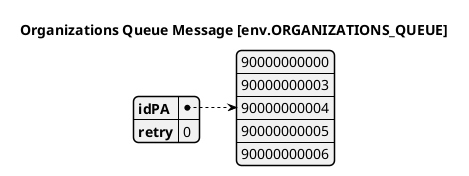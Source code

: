 @startjson
title Organizations Queue Message [env.ORGANIZATIONS_QUEUE]

{
  "idPA": [
    "90000000000",
    "90000000003",
    "90000000004",
    "90000000005",
    "90000000006"
  ],
  "retry": 0
}

@endjson
